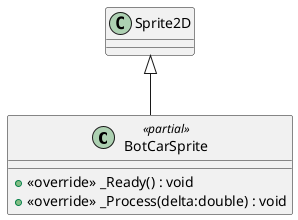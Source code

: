 @startuml
class BotCarSprite <<partial>> {
    + <<override>> _Ready() : void
    + <<override>> _Process(delta:double) : void
}
Sprite2D <|-- BotCarSprite
@enduml
